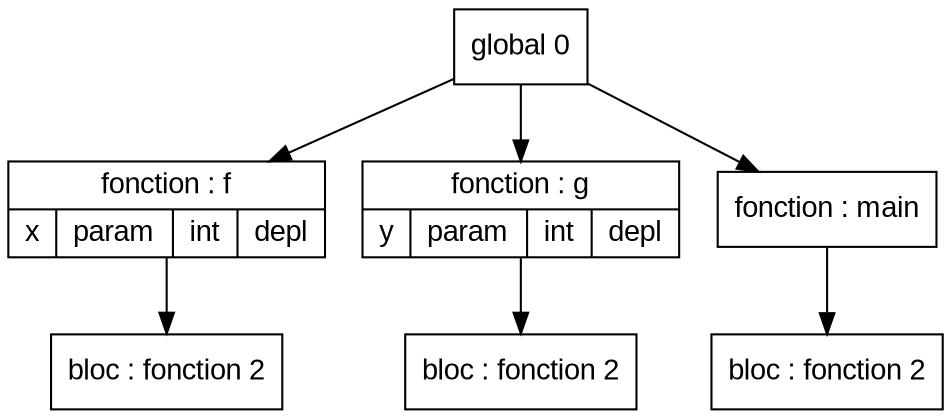 digraph "tds"{

	node [fontname="Arial"];

	N2 [shape=record label="{ bloc : fonction  2
	}"];

	N1 [shape=record label="{ fonction : f
	| { x | param | int | depl }
	}"];

	N4 [shape=record label="{ bloc : fonction  2
	}"];

	N3 [shape=record label="{ fonction : g
	| { y | param | int | depl }
	}"];

	N6 [shape=record label="{ bloc : fonction  2
	}"];

	N5 [shape=record label="{ fonction : main
	}"];

	N0 [shape=record label="{ global 0
	}"];


	N0 -> N1; 
	N1 -> N2; 
	N0 -> N3; 
	N3 -> N4; 
	N0 -> N5; 
	N5 -> N6; 
}
